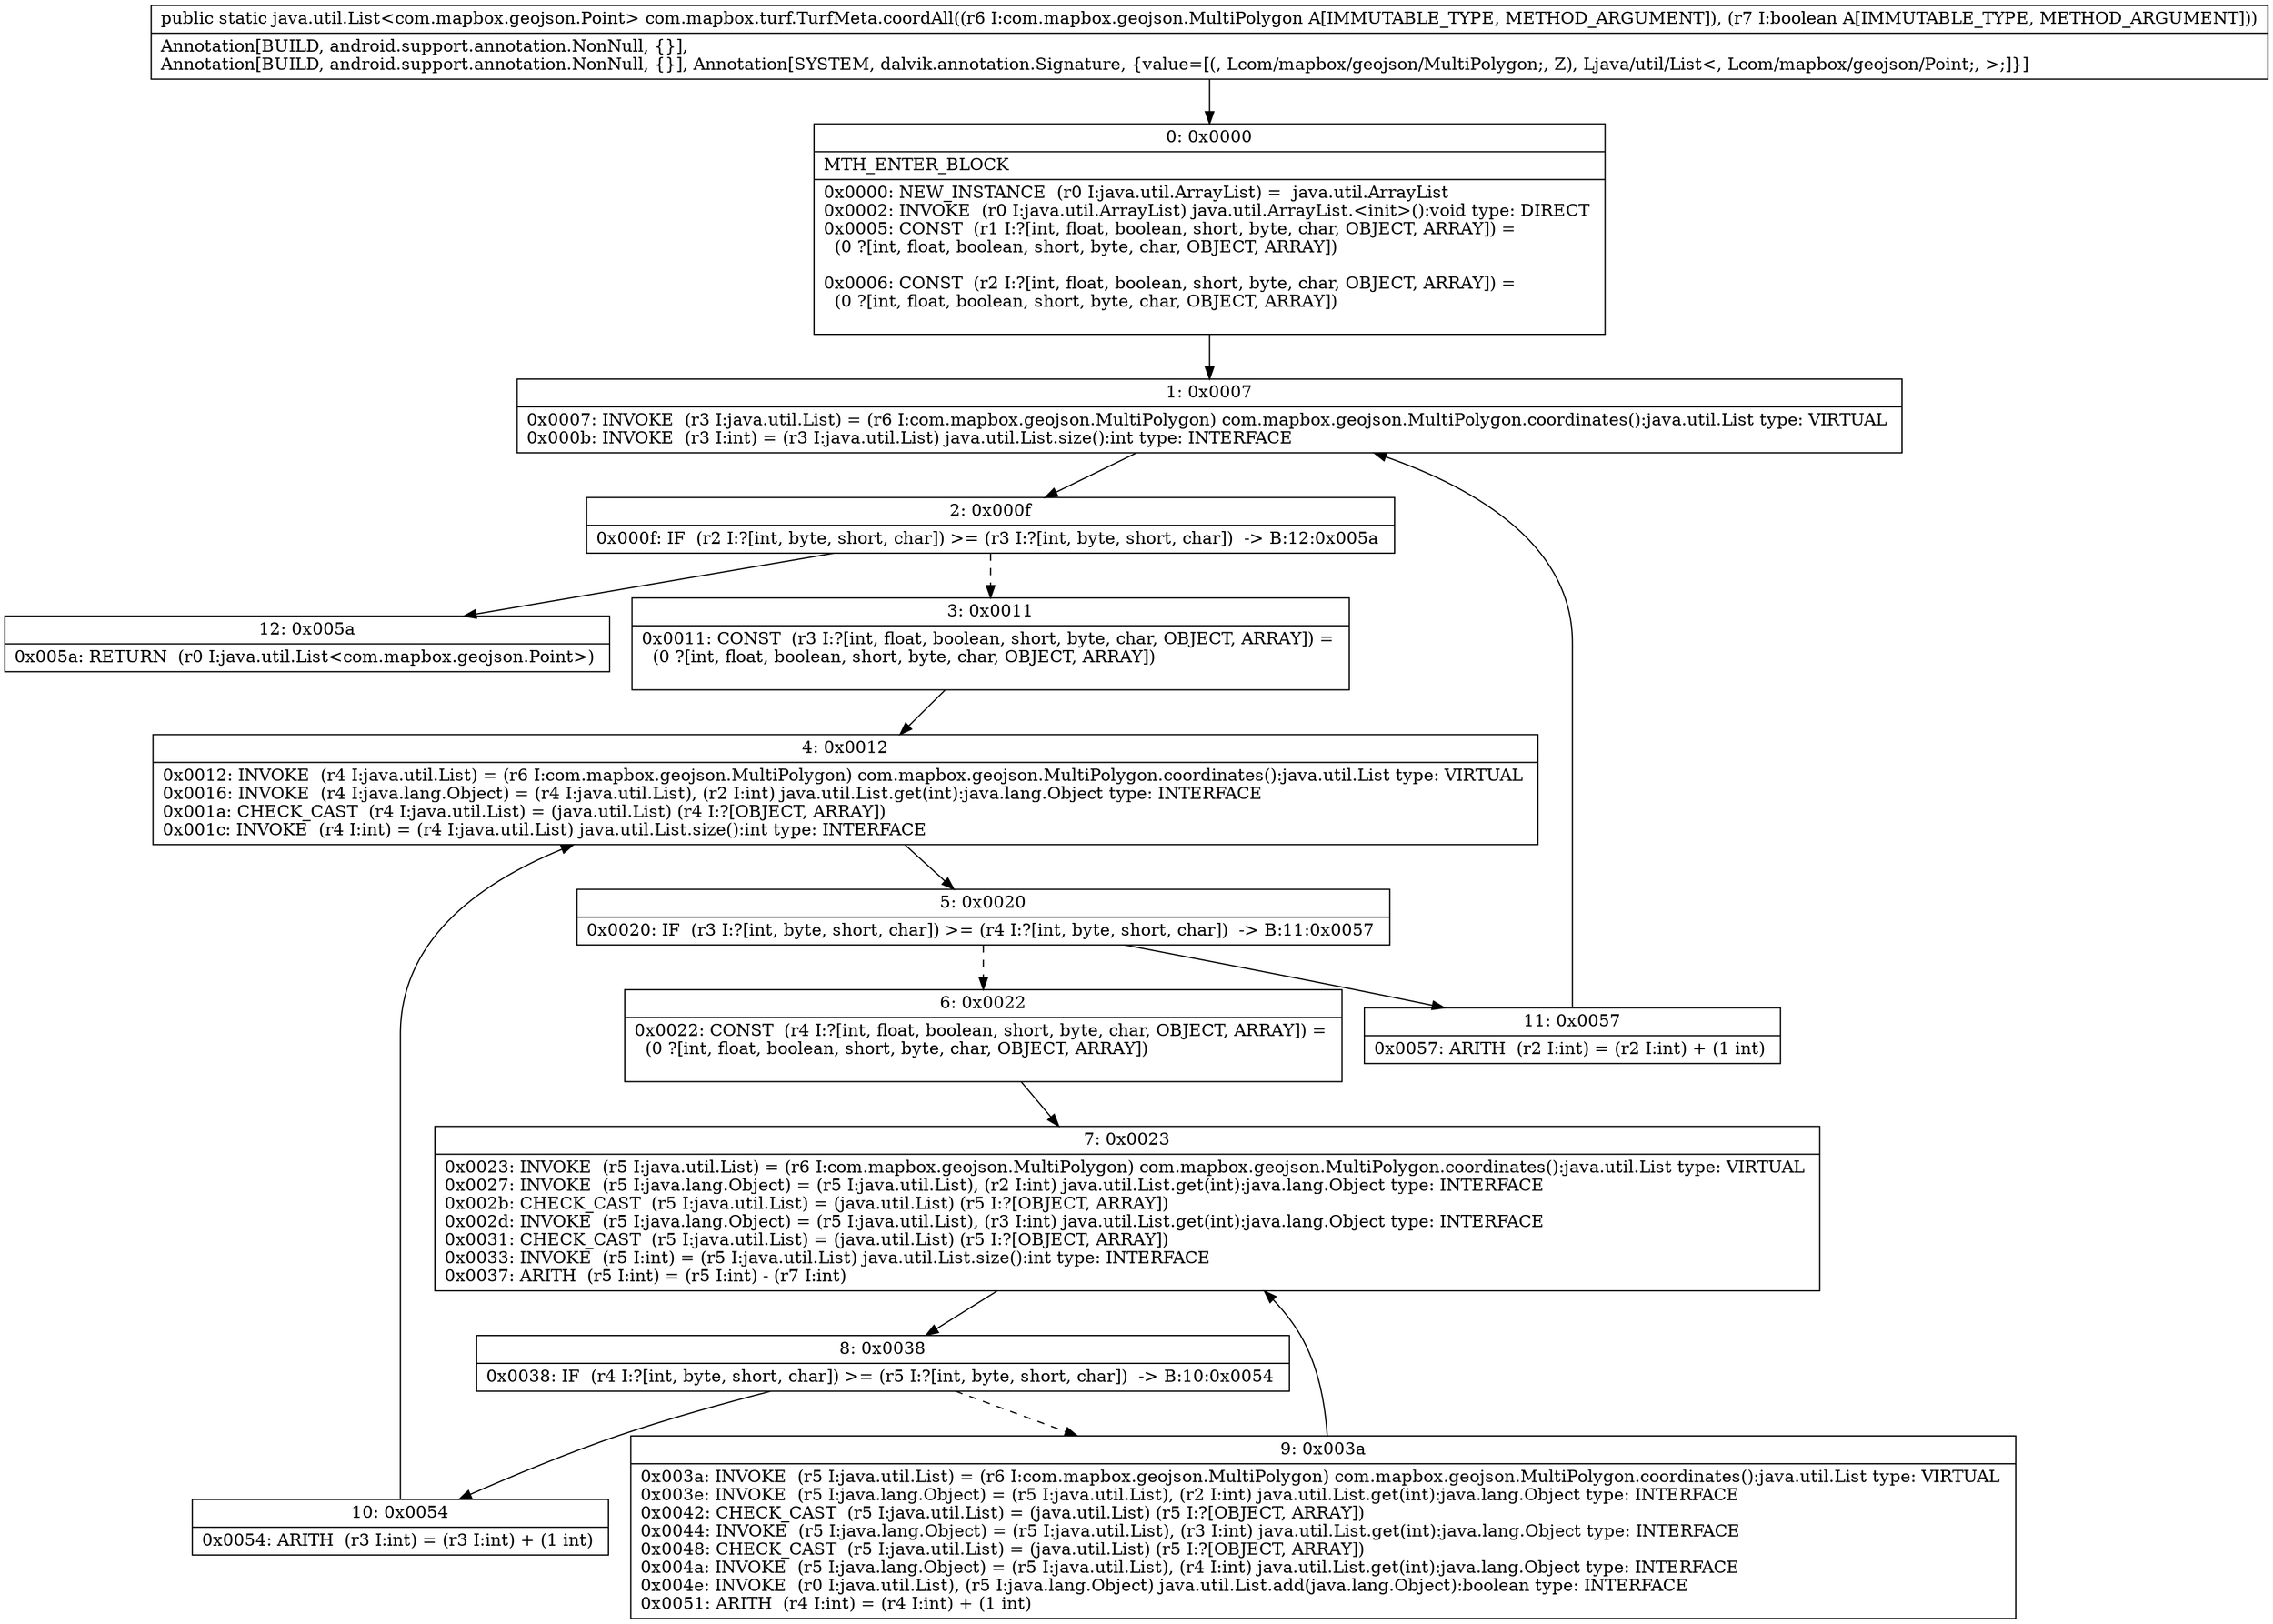 digraph "CFG forcom.mapbox.turf.TurfMeta.coordAll(Lcom\/mapbox\/geojson\/MultiPolygon;Z)Ljava\/util\/List;" {
Node_0 [shape=record,label="{0\:\ 0x0000|MTH_ENTER_BLOCK\l|0x0000: NEW_INSTANCE  (r0 I:java.util.ArrayList) =  java.util.ArrayList \l0x0002: INVOKE  (r0 I:java.util.ArrayList) java.util.ArrayList.\<init\>():void type: DIRECT \l0x0005: CONST  (r1 I:?[int, float, boolean, short, byte, char, OBJECT, ARRAY]) = \l  (0 ?[int, float, boolean, short, byte, char, OBJECT, ARRAY])\l \l0x0006: CONST  (r2 I:?[int, float, boolean, short, byte, char, OBJECT, ARRAY]) = \l  (0 ?[int, float, boolean, short, byte, char, OBJECT, ARRAY])\l \l}"];
Node_1 [shape=record,label="{1\:\ 0x0007|0x0007: INVOKE  (r3 I:java.util.List) = (r6 I:com.mapbox.geojson.MultiPolygon) com.mapbox.geojson.MultiPolygon.coordinates():java.util.List type: VIRTUAL \l0x000b: INVOKE  (r3 I:int) = (r3 I:java.util.List) java.util.List.size():int type: INTERFACE \l}"];
Node_2 [shape=record,label="{2\:\ 0x000f|0x000f: IF  (r2 I:?[int, byte, short, char]) \>= (r3 I:?[int, byte, short, char])  \-\> B:12:0x005a \l}"];
Node_3 [shape=record,label="{3\:\ 0x0011|0x0011: CONST  (r3 I:?[int, float, boolean, short, byte, char, OBJECT, ARRAY]) = \l  (0 ?[int, float, boolean, short, byte, char, OBJECT, ARRAY])\l \l}"];
Node_4 [shape=record,label="{4\:\ 0x0012|0x0012: INVOKE  (r4 I:java.util.List) = (r6 I:com.mapbox.geojson.MultiPolygon) com.mapbox.geojson.MultiPolygon.coordinates():java.util.List type: VIRTUAL \l0x0016: INVOKE  (r4 I:java.lang.Object) = (r4 I:java.util.List), (r2 I:int) java.util.List.get(int):java.lang.Object type: INTERFACE \l0x001a: CHECK_CAST  (r4 I:java.util.List) = (java.util.List) (r4 I:?[OBJECT, ARRAY]) \l0x001c: INVOKE  (r4 I:int) = (r4 I:java.util.List) java.util.List.size():int type: INTERFACE \l}"];
Node_5 [shape=record,label="{5\:\ 0x0020|0x0020: IF  (r3 I:?[int, byte, short, char]) \>= (r4 I:?[int, byte, short, char])  \-\> B:11:0x0057 \l}"];
Node_6 [shape=record,label="{6\:\ 0x0022|0x0022: CONST  (r4 I:?[int, float, boolean, short, byte, char, OBJECT, ARRAY]) = \l  (0 ?[int, float, boolean, short, byte, char, OBJECT, ARRAY])\l \l}"];
Node_7 [shape=record,label="{7\:\ 0x0023|0x0023: INVOKE  (r5 I:java.util.List) = (r6 I:com.mapbox.geojson.MultiPolygon) com.mapbox.geojson.MultiPolygon.coordinates():java.util.List type: VIRTUAL \l0x0027: INVOKE  (r5 I:java.lang.Object) = (r5 I:java.util.List), (r2 I:int) java.util.List.get(int):java.lang.Object type: INTERFACE \l0x002b: CHECK_CAST  (r5 I:java.util.List) = (java.util.List) (r5 I:?[OBJECT, ARRAY]) \l0x002d: INVOKE  (r5 I:java.lang.Object) = (r5 I:java.util.List), (r3 I:int) java.util.List.get(int):java.lang.Object type: INTERFACE \l0x0031: CHECK_CAST  (r5 I:java.util.List) = (java.util.List) (r5 I:?[OBJECT, ARRAY]) \l0x0033: INVOKE  (r5 I:int) = (r5 I:java.util.List) java.util.List.size():int type: INTERFACE \l0x0037: ARITH  (r5 I:int) = (r5 I:int) \- (r7 I:int) \l}"];
Node_8 [shape=record,label="{8\:\ 0x0038|0x0038: IF  (r4 I:?[int, byte, short, char]) \>= (r5 I:?[int, byte, short, char])  \-\> B:10:0x0054 \l}"];
Node_9 [shape=record,label="{9\:\ 0x003a|0x003a: INVOKE  (r5 I:java.util.List) = (r6 I:com.mapbox.geojson.MultiPolygon) com.mapbox.geojson.MultiPolygon.coordinates():java.util.List type: VIRTUAL \l0x003e: INVOKE  (r5 I:java.lang.Object) = (r5 I:java.util.List), (r2 I:int) java.util.List.get(int):java.lang.Object type: INTERFACE \l0x0042: CHECK_CAST  (r5 I:java.util.List) = (java.util.List) (r5 I:?[OBJECT, ARRAY]) \l0x0044: INVOKE  (r5 I:java.lang.Object) = (r5 I:java.util.List), (r3 I:int) java.util.List.get(int):java.lang.Object type: INTERFACE \l0x0048: CHECK_CAST  (r5 I:java.util.List) = (java.util.List) (r5 I:?[OBJECT, ARRAY]) \l0x004a: INVOKE  (r5 I:java.lang.Object) = (r5 I:java.util.List), (r4 I:int) java.util.List.get(int):java.lang.Object type: INTERFACE \l0x004e: INVOKE  (r0 I:java.util.List), (r5 I:java.lang.Object) java.util.List.add(java.lang.Object):boolean type: INTERFACE \l0x0051: ARITH  (r4 I:int) = (r4 I:int) + (1 int) \l}"];
Node_10 [shape=record,label="{10\:\ 0x0054|0x0054: ARITH  (r3 I:int) = (r3 I:int) + (1 int) \l}"];
Node_11 [shape=record,label="{11\:\ 0x0057|0x0057: ARITH  (r2 I:int) = (r2 I:int) + (1 int) \l}"];
Node_12 [shape=record,label="{12\:\ 0x005a|0x005a: RETURN  (r0 I:java.util.List\<com.mapbox.geojson.Point\>) \l}"];
MethodNode[shape=record,label="{public static java.util.List\<com.mapbox.geojson.Point\> com.mapbox.turf.TurfMeta.coordAll((r6 I:com.mapbox.geojson.MultiPolygon A[IMMUTABLE_TYPE, METHOD_ARGUMENT]), (r7 I:boolean A[IMMUTABLE_TYPE, METHOD_ARGUMENT]))  | Annotation[BUILD, android.support.annotation.NonNull, \{\}], \lAnnotation[BUILD, android.support.annotation.NonNull, \{\}], Annotation[SYSTEM, dalvik.annotation.Signature, \{value=[(, Lcom\/mapbox\/geojson\/MultiPolygon;, Z), Ljava\/util\/List\<, Lcom\/mapbox\/geojson\/Point;, \>;]\}]\l}"];
MethodNode -> Node_0;
Node_0 -> Node_1;
Node_1 -> Node_2;
Node_2 -> Node_3[style=dashed];
Node_2 -> Node_12;
Node_3 -> Node_4;
Node_4 -> Node_5;
Node_5 -> Node_6[style=dashed];
Node_5 -> Node_11;
Node_6 -> Node_7;
Node_7 -> Node_8;
Node_8 -> Node_9[style=dashed];
Node_8 -> Node_10;
Node_9 -> Node_7;
Node_10 -> Node_4;
Node_11 -> Node_1;
}

